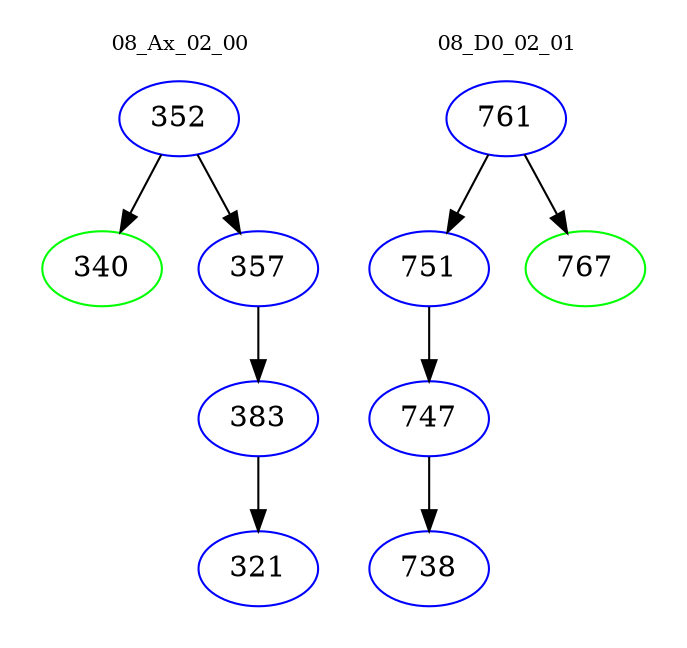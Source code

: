 digraph{
subgraph cluster_0 {
color = white
label = "08_Ax_02_00";
fontsize=10;
T0_352 [label="352", color="blue"]
T0_352 -> T0_340 [color="black"]
T0_340 [label="340", color="green"]
T0_352 -> T0_357 [color="black"]
T0_357 [label="357", color="blue"]
T0_357 -> T0_383 [color="black"]
T0_383 [label="383", color="blue"]
T0_383 -> T0_321 [color="black"]
T0_321 [label="321", color="blue"]
}
subgraph cluster_1 {
color = white
label = "08_D0_02_01";
fontsize=10;
T1_761 [label="761", color="blue"]
T1_761 -> T1_751 [color="black"]
T1_751 [label="751", color="blue"]
T1_751 -> T1_747 [color="black"]
T1_747 [label="747", color="blue"]
T1_747 -> T1_738 [color="black"]
T1_738 [label="738", color="blue"]
T1_761 -> T1_767 [color="black"]
T1_767 [label="767", color="green"]
}
}
